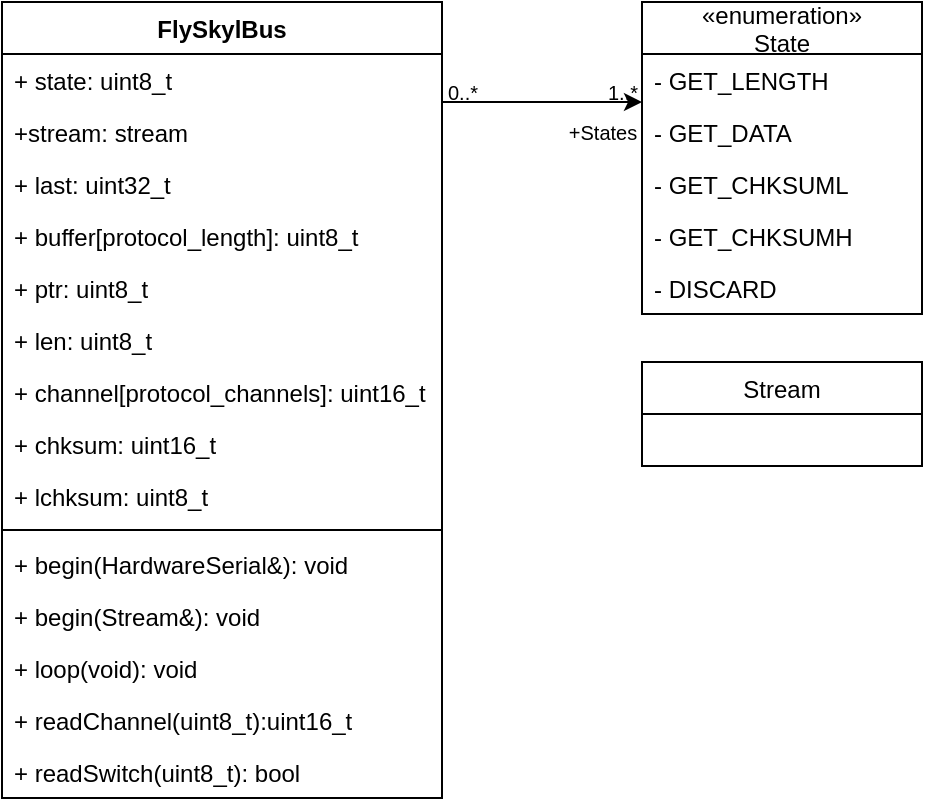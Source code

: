 <mxfile version="20.8.4" type="device"><diagram id="GeMyPH1IhvujbchwaW09" name="Page-1"><mxGraphModel dx="1050" dy="562" grid="1" gridSize="10" guides="1" tooltips="1" connect="1" arrows="1" fold="1" page="1" pageScale="1" pageWidth="1390" pageHeight="980" math="0" shadow="0"><root><mxCell id="0"/><mxCell id="1" parent="0"/><mxCell id="Als5OSP_Ia-2aPF6rdOb-1" value="FlySkylBus" style="swimlane;fontStyle=1;align=center;verticalAlign=top;childLayout=stackLayout;horizontal=1;startSize=26;horizontalStack=0;resizeParent=1;resizeParentMax=0;resizeLast=0;collapsible=1;marginBottom=0;" parent="1" vertex="1"><mxGeometry x="160" y="200" width="220" height="398" as="geometry"><mxRectangle x="160" y="200" width="110" height="30" as="alternateBounds"/></mxGeometry></mxCell><mxCell id="Als5OSP_Ia-2aPF6rdOb-2" value="+ state: uint8_t&#10;" style="text;strokeColor=none;fillColor=none;align=left;verticalAlign=top;spacingLeft=4;spacingRight=4;overflow=hidden;rotatable=0;points=[[0,0.5],[1,0.5]];portConstraint=eastwest;" parent="Als5OSP_Ia-2aPF6rdOb-1" vertex="1"><mxGeometry y="26" width="220" height="26" as="geometry"/></mxCell><mxCell id="BBp3vWK6gC708MndtacQ-10" value="+stream: stream" style="text;strokeColor=none;fillColor=none;align=left;verticalAlign=top;spacingLeft=4;spacingRight=4;overflow=hidden;rotatable=0;points=[[0,0.5],[1,0.5]];portConstraint=eastwest;" parent="Als5OSP_Ia-2aPF6rdOb-1" vertex="1"><mxGeometry y="52" width="220" height="26" as="geometry"/></mxCell><mxCell id="9D6Rps7MIP6hKDRJiucB-1" value="+ last: uint32_t&#10;" style="text;strokeColor=none;fillColor=none;align=left;verticalAlign=top;spacingLeft=4;spacingRight=4;overflow=hidden;rotatable=0;points=[[0,0.5],[1,0.5]];portConstraint=eastwest;" parent="Als5OSP_Ia-2aPF6rdOb-1" vertex="1"><mxGeometry y="78" width="220" height="26" as="geometry"/></mxCell><mxCell id="BBp3vWK6gC708MndtacQ-2" value="+ buffer[protocol_length]: uint8_t" style="text;strokeColor=none;fillColor=none;align=left;verticalAlign=top;spacingLeft=4;spacingRight=4;overflow=hidden;rotatable=0;points=[[0,0.5],[1,0.5]];portConstraint=eastwest;" parent="Als5OSP_Ia-2aPF6rdOb-1" vertex="1"><mxGeometry y="104" width="220" height="26" as="geometry"/></mxCell><mxCell id="9D6Rps7MIP6hKDRJiucB-2" value="+ ptr: uint8_t&#10;" style="text;strokeColor=none;fillColor=none;align=left;verticalAlign=top;spacingLeft=4;spacingRight=4;overflow=hidden;rotatable=0;points=[[0,0.5],[1,0.5]];portConstraint=eastwest;" parent="Als5OSP_Ia-2aPF6rdOb-1" vertex="1"><mxGeometry y="130" width="220" height="26" as="geometry"/></mxCell><mxCell id="9D6Rps7MIP6hKDRJiucB-3" value="+ len: uint8_t" style="text;strokeColor=none;fillColor=none;align=left;verticalAlign=top;spacingLeft=4;spacingRight=4;overflow=hidden;rotatable=0;points=[[0,0.5],[1,0.5]];portConstraint=eastwest;" parent="Als5OSP_Ia-2aPF6rdOb-1" vertex="1"><mxGeometry y="156" width="220" height="26" as="geometry"/></mxCell><mxCell id="BBp3vWK6gC708MndtacQ-4" value="+ channel[protocol_channels]: uint16_t" style="text;strokeColor=none;fillColor=none;align=left;verticalAlign=top;spacingLeft=4;spacingRight=4;overflow=hidden;rotatable=0;points=[[0,0.5],[1,0.5]];portConstraint=eastwest;" parent="Als5OSP_Ia-2aPF6rdOb-1" vertex="1"><mxGeometry y="182" width="220" height="26" as="geometry"/></mxCell><mxCell id="9D6Rps7MIP6hKDRJiucB-4" value="+ chksum: uint16_t" style="text;strokeColor=none;fillColor=none;align=left;verticalAlign=top;spacingLeft=4;spacingRight=4;overflow=hidden;rotatable=0;points=[[0,0.5],[1,0.5]];portConstraint=eastwest;" parent="Als5OSP_Ia-2aPF6rdOb-1" vertex="1"><mxGeometry y="208" width="220" height="26" as="geometry"/></mxCell><mxCell id="BBp3vWK6gC708MndtacQ-5" value="+ lchksum: uint8_t&#10;" style="text;strokeColor=none;fillColor=none;align=left;verticalAlign=top;spacingLeft=4;spacingRight=4;overflow=hidden;rotatable=0;points=[[0,0.5],[1,0.5]];portConstraint=eastwest;" parent="Als5OSP_Ia-2aPF6rdOb-1" vertex="1"><mxGeometry y="234" width="220" height="26" as="geometry"/></mxCell><mxCell id="Als5OSP_Ia-2aPF6rdOb-3" value="" style="line;strokeWidth=1;fillColor=none;align=left;verticalAlign=middle;spacingTop=-1;spacingLeft=3;spacingRight=3;rotatable=0;labelPosition=right;points=[];portConstraint=eastwest;strokeColor=inherit;" parent="Als5OSP_Ia-2aPF6rdOb-1" vertex="1"><mxGeometry y="260" width="220" height="8" as="geometry"/></mxCell><mxCell id="Als5OSP_Ia-2aPF6rdOb-4" value="+ begin(HardwareSerial&amp;): void" style="text;strokeColor=none;fillColor=none;align=left;verticalAlign=top;spacingLeft=4;spacingRight=4;overflow=hidden;rotatable=0;points=[[0,0.5],[1,0.5]];portConstraint=eastwest;" parent="Als5OSP_Ia-2aPF6rdOb-1" vertex="1"><mxGeometry y="268" width="220" height="26" as="geometry"/></mxCell><mxCell id="BBp3vWK6gC708MndtacQ-6" value="+ begin(Stream&amp;): void" style="text;strokeColor=none;fillColor=none;align=left;verticalAlign=top;spacingLeft=4;spacingRight=4;overflow=hidden;rotatable=0;points=[[0,0.5],[1,0.5]];portConstraint=eastwest;" parent="Als5OSP_Ia-2aPF6rdOb-1" vertex="1"><mxGeometry y="294" width="220" height="26" as="geometry"/></mxCell><mxCell id="BBp3vWK6gC708MndtacQ-7" value="+ loop(void): void" style="text;strokeColor=none;fillColor=none;align=left;verticalAlign=top;spacingLeft=4;spacingRight=4;overflow=hidden;rotatable=0;points=[[0,0.5],[1,0.5]];portConstraint=eastwest;" parent="Als5OSP_Ia-2aPF6rdOb-1" vertex="1"><mxGeometry y="320" width="220" height="26" as="geometry"/></mxCell><mxCell id="BBp3vWK6gC708MndtacQ-8" value="+ readChannel(uint8_t):uint16_t" style="text;strokeColor=none;fillColor=none;align=left;verticalAlign=top;spacingLeft=4;spacingRight=4;overflow=hidden;rotatable=0;points=[[0,0.5],[1,0.5]];portConstraint=eastwest;" parent="Als5OSP_Ia-2aPF6rdOb-1" vertex="1"><mxGeometry y="346" width="220" height="26" as="geometry"/></mxCell><mxCell id="BBp3vWK6gC708MndtacQ-9" value="+ readSwitch(uint8_t): bool" style="text;strokeColor=none;fillColor=none;align=left;verticalAlign=top;spacingLeft=4;spacingRight=4;overflow=hidden;rotatable=0;points=[[0,0.5],[1,0.5]];portConstraint=eastwest;" parent="Als5OSP_Ia-2aPF6rdOb-1" vertex="1"><mxGeometry y="372" width="220" height="26" as="geometry"/></mxCell><mxCell id="9D6Rps7MIP6hKDRJiucB-5" value="«enumeration»&#10;State" style="swimlane;fontStyle=0;childLayout=stackLayout;horizontal=1;startSize=26;fillColor=none;horizontalStack=0;resizeParent=1;resizeParentMax=0;resizeLast=0;collapsible=1;marginBottom=0;" parent="1" vertex="1"><mxGeometry x="480" y="200" width="140" height="156" as="geometry"/></mxCell><mxCell id="9D6Rps7MIP6hKDRJiucB-6" value="- GET_LENGTH&#10;" style="text;strokeColor=none;fillColor=none;align=left;verticalAlign=top;spacingLeft=4;spacingRight=4;overflow=hidden;rotatable=0;points=[[0,0.5],[1,0.5]];portConstraint=eastwest;" parent="9D6Rps7MIP6hKDRJiucB-5" vertex="1"><mxGeometry y="26" width="140" height="26" as="geometry"/></mxCell><mxCell id="9D6Rps7MIP6hKDRJiucB-7" value="- GET_DATA" style="text;strokeColor=none;fillColor=none;align=left;verticalAlign=top;spacingLeft=4;spacingRight=4;overflow=hidden;rotatable=0;points=[[0,0.5],[1,0.5]];portConstraint=eastwest;" parent="9D6Rps7MIP6hKDRJiucB-5" vertex="1"><mxGeometry y="52" width="140" height="26" as="geometry"/></mxCell><mxCell id="9D6Rps7MIP6hKDRJiucB-8" value="- GET_CHKSUML" style="text;strokeColor=none;fillColor=none;align=left;verticalAlign=top;spacingLeft=4;spacingRight=4;overflow=hidden;rotatable=0;points=[[0,0.5],[1,0.5]];portConstraint=eastwest;" parent="9D6Rps7MIP6hKDRJiucB-5" vertex="1"><mxGeometry y="78" width="140" height="26" as="geometry"/></mxCell><mxCell id="9D6Rps7MIP6hKDRJiucB-9" value="- GET_CHKSUMH" style="text;strokeColor=none;fillColor=none;align=left;verticalAlign=top;spacingLeft=4;spacingRight=4;overflow=hidden;rotatable=0;points=[[0,0.5],[1,0.5]];portConstraint=eastwest;" parent="9D6Rps7MIP6hKDRJiucB-5" vertex="1"><mxGeometry y="104" width="140" height="26" as="geometry"/></mxCell><mxCell id="9D6Rps7MIP6hKDRJiucB-10" value="- DISCARD" style="text;strokeColor=none;fillColor=none;align=left;verticalAlign=top;spacingLeft=4;spacingRight=4;overflow=hidden;rotatable=0;points=[[0,0.5],[1,0.5]];portConstraint=eastwest;" parent="9D6Rps7MIP6hKDRJiucB-5" vertex="1"><mxGeometry y="130" width="140" height="26" as="geometry"/></mxCell><mxCell id="pRNX7pxh4cra0qESZbF8-1" value="Stream" style="swimlane;fontStyle=0;childLayout=stackLayout;horizontal=1;startSize=26;fillColor=none;horizontalStack=0;resizeParent=1;resizeParentMax=0;resizeLast=0;collapsible=1;marginBottom=0;" parent="1" vertex="1"><mxGeometry x="480" y="380" width="140" height="52" as="geometry"/></mxCell><mxCell id="7NL00Ubufv65h0kb5tv1-2" value="+States" style="text;html=1;align=center;verticalAlign=middle;resizable=0;points=[];autosize=1;strokeColor=none;fillColor=none;fontSize=10;" parent="1" vertex="1"><mxGeometry x="430" y="250" width="60" height="30" as="geometry"/></mxCell><mxCell id="7NL00Ubufv65h0kb5tv1-4" value="0..*" style="text;html=1;align=center;verticalAlign=middle;resizable=0;points=[];autosize=1;strokeColor=none;fillColor=none;fontSize=10;" parent="1" vertex="1"><mxGeometry x="370" y="230" width="40" height="30" as="geometry"/></mxCell><mxCell id="7NL00Ubufv65h0kb5tv1-5" value="1..*" style="text;html=1;align=center;verticalAlign=middle;resizable=0;points=[];autosize=1;strokeColor=none;fillColor=none;fontSize=10;" parent="1" vertex="1"><mxGeometry x="450" y="230" width="40" height="30" as="geometry"/></mxCell><mxCell id="7NL00Ubufv65h0kb5tv1-6" value="" style="endArrow=classic;html=1;rounded=0;fontSize=10;" parent="1" edge="1"><mxGeometry width="50" height="50" relative="1" as="geometry"><mxPoint x="380" y="250" as="sourcePoint"/><mxPoint x="480" y="250" as="targetPoint"/></mxGeometry></mxCell></root></mxGraphModel></diagram></mxfile>
